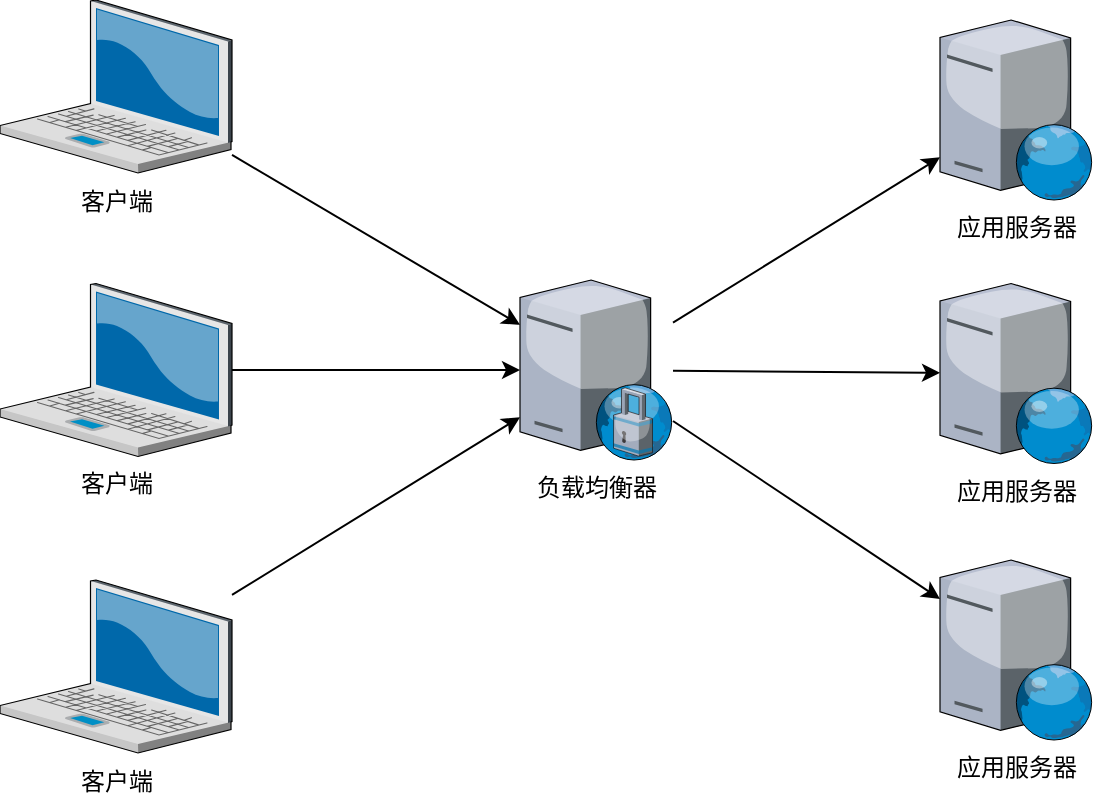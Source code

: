 <mxfile version="13.1.3" pages="3">
    <diagram id="6hGFLwfOUW9BJ-s0fimq" name="Page-1">
        <mxGraphModel dx="992" dy="577" grid="1" gridSize="10" guides="1" tooltips="1" connect="1" arrows="1" fold="1" page="1" pageScale="1" pageWidth="827" pageHeight="1169" math="0" shadow="0">
            <root>
                <mxCell id="0"/>
                <mxCell id="1" parent="0"/>
                <mxCell id="17" style="rounded=0;orthogonalLoop=1;jettySize=auto;html=1;" edge="1" parent="1" source="11" target="12">
                    <mxGeometry relative="1" as="geometry"/>
                </mxCell>
                <mxCell id="18" style="rounded=0;orthogonalLoop=1;jettySize=auto;html=1;" edge="1" parent="1" source="11" target="15">
                    <mxGeometry relative="1" as="geometry"/>
                </mxCell>
                <mxCell id="19" style="rounded=0;orthogonalLoop=1;jettySize=auto;html=1;" edge="1" parent="1" source="11" target="14">
                    <mxGeometry relative="1" as="geometry"/>
                </mxCell>
                <mxCell id="11" value="负载均衡器" style="verticalLabelPosition=bottom;aspect=fixed;html=1;verticalAlign=top;strokeColor=none;align=center;outlineConnect=0;shape=mxgraph.citrix.proxy_server;" vertex="1" parent="1">
                    <mxGeometry x="400" y="270" width="76.5" height="90" as="geometry"/>
                </mxCell>
                <mxCell id="12" value="应用服务器" style="verticalLabelPosition=bottom;aspect=fixed;html=1;verticalAlign=top;strokeColor=none;align=center;outlineConnect=0;shape=mxgraph.citrix.web_server;" vertex="1" parent="1">
                    <mxGeometry x="610" y="140" width="76.5" height="90" as="geometry"/>
                </mxCell>
                <mxCell id="16" style="edgeStyle=orthogonalEdgeStyle;rounded=0;orthogonalLoop=1;jettySize=auto;html=1;" edge="1" parent="1" source="13" target="11">
                    <mxGeometry relative="1" as="geometry"/>
                </mxCell>
                <mxCell id="13" value="客户端" style="verticalLabelPosition=bottom;aspect=fixed;html=1;verticalAlign=top;strokeColor=none;align=center;outlineConnect=0;shape=mxgraph.citrix.laptop_2;" vertex="1" parent="1">
                    <mxGeometry x="140" y="271.75" width="116" height="86.5" as="geometry"/>
                </mxCell>
                <mxCell id="14" value="应用服务器" style="verticalLabelPosition=bottom;aspect=fixed;html=1;verticalAlign=top;strokeColor=none;align=center;outlineConnect=0;shape=mxgraph.citrix.web_server;" vertex="1" parent="1">
                    <mxGeometry x="610" y="271.75" width="76.5" height="90" as="geometry"/>
                </mxCell>
                <mxCell id="15" value="应用服务器" style="verticalLabelPosition=bottom;aspect=fixed;html=1;verticalAlign=top;strokeColor=none;align=center;outlineConnect=0;shape=mxgraph.citrix.web_server;" vertex="1" parent="1">
                    <mxGeometry x="610" y="410" width="76.5" height="90" as="geometry"/>
                </mxCell>
                <mxCell id="35" style="edgeStyle=none;rounded=0;orthogonalLoop=1;jettySize=auto;html=1;" edge="1" parent="1" source="32" target="11">
                    <mxGeometry relative="1" as="geometry"/>
                </mxCell>
                <mxCell id="32" value="客户端" style="verticalLabelPosition=bottom;aspect=fixed;html=1;verticalAlign=top;strokeColor=none;align=center;outlineConnect=0;shape=mxgraph.citrix.laptop_2;" vertex="1" parent="1">
                    <mxGeometry x="140" y="130" width="116" height="86.5" as="geometry"/>
                </mxCell>
                <mxCell id="34" style="edgeStyle=none;rounded=0;orthogonalLoop=1;jettySize=auto;html=1;" edge="1" parent="1" source="33" target="11">
                    <mxGeometry relative="1" as="geometry"/>
                </mxCell>
                <mxCell id="33" value="客户端" style="verticalLabelPosition=bottom;aspect=fixed;html=1;verticalAlign=top;strokeColor=none;align=center;outlineConnect=0;shape=mxgraph.citrix.laptop_2;" vertex="1" parent="1">
                    <mxGeometry x="140" y="420" width="116" height="86.5" as="geometry"/>
                </mxCell>
            </root>
        </mxGraphModel>
    </diagram>
    <diagram id="xOgin5ymErD6-PJLZMhM" name="第 2 页">
        <mxGraphModel dx="992" dy="577" grid="1" gridSize="10" guides="1" tooltips="1" connect="1" arrows="1" fold="1" page="1" pageScale="1" pageWidth="827" pageHeight="1169" math="0" shadow="0">
            <root>
                <mxCell id="IGzKa7yWNNSoGeHba5V3-0"/>
                <mxCell id="IGzKa7yWNNSoGeHba5V3-1" parent="IGzKa7yWNNSoGeHba5V3-0"/>
                <mxCell id="IGzKa7yWNNSoGeHba5V3-2" style="edgeStyle=none;rounded=0;orthogonalLoop=1;jettySize=auto;html=1;" edge="1" parent="IGzKa7yWNNSoGeHba5V3-1" source="IGzKa7yWNNSoGeHba5V3-3" target="IGzKa7yWNNSoGeHba5V3-4">
                    <mxGeometry relative="1" as="geometry"/>
                </mxCell>
                <mxCell id="IGzKa7yWNNSoGeHba5V3-3" value="客户端" style="verticalLabelPosition=bottom;aspect=fixed;html=1;verticalAlign=top;strokeColor=none;align=center;outlineConnect=0;shape=mxgraph.citrix.laptop_2;" vertex="1" parent="IGzKa7yWNNSoGeHba5V3-1">
                    <mxGeometry x="230" y="340" width="116" height="86.5" as="geometry"/>
                </mxCell>
                <mxCell id="IGzKa7yWNNSoGeHba5V3-4" value="应用服务器" style="verticalLabelPosition=bottom;aspect=fixed;html=1;verticalAlign=top;strokeColor=none;align=center;outlineConnect=0;shape=mxgraph.citrix.web_server;" vertex="1" parent="IGzKa7yWNNSoGeHba5V3-1">
                    <mxGeometry x="550" y="480" width="76.5" height="90" as="geometry"/>
                </mxCell>
                <mxCell id="IGzKa7yWNNSoGeHba5V3-5" style="edgeStyle=none;rounded=0;orthogonalLoop=1;jettySize=auto;html=1;" edge="1" parent="IGzKa7yWNNSoGeHba5V3-1" source="IGzKa7yWNNSoGeHba5V3-6" target="IGzKa7yWNNSoGeHba5V3-4">
                    <mxGeometry relative="1" as="geometry"/>
                </mxCell>
                <mxCell id="IGzKa7yWNNSoGeHba5V3-6" value="客户端" style="verticalLabelPosition=bottom;aspect=fixed;html=1;verticalAlign=top;strokeColor=none;align=center;outlineConnect=0;shape=mxgraph.citrix.laptop_2;" vertex="1" parent="IGzKa7yWNNSoGeHba5V3-1">
                    <mxGeometry x="230" y="480" width="116" height="86.5" as="geometry"/>
                </mxCell>
                <mxCell id="IGzKa7yWNNSoGeHba5V3-7" style="edgeStyle=none;rounded=0;orthogonalLoop=1;jettySize=auto;html=1;" edge="1" parent="IGzKa7yWNNSoGeHba5V3-1" source="IGzKa7yWNNSoGeHba5V3-8" target="IGzKa7yWNNSoGeHba5V3-4">
                    <mxGeometry relative="1" as="geometry"/>
                </mxCell>
                <mxCell id="IGzKa7yWNNSoGeHba5V3-8" value="客户端" style="verticalLabelPosition=bottom;aspect=fixed;html=1;verticalAlign=top;strokeColor=none;align=center;outlineConnect=0;shape=mxgraph.citrix.laptop_2;" vertex="1" parent="IGzKa7yWNNSoGeHba5V3-1">
                    <mxGeometry x="230" y="620" width="116" height="86.5" as="geometry"/>
                </mxCell>
            </root>
        </mxGraphModel>
    </diagram>
    <diagram id="rujIYUcWG3dFiwUMQ1Py" name="第 3 页">
        <mxGraphModel dx="992" dy="577" grid="1" gridSize="10" guides="1" tooltips="1" connect="1" arrows="1" fold="1" page="1" pageScale="1" pageWidth="827" pageHeight="1169" math="0" shadow="0">
            <root>
                <mxCell id="HFduEuq_G43tTKBgMeKg-0"/>
                <mxCell id="HFduEuq_G43tTKBgMeKg-1" parent="HFduEuq_G43tTKBgMeKg-0"/>
                <mxCell id="eanYD6KII5XPU72bwJlt-0" style="rounded=0;orthogonalLoop=1;jettySize=auto;html=1;" edge="1" parent="HFduEuq_G43tTKBgMeKg-1" source="eanYD6KII5XPU72bwJlt-3" target="eanYD6KII5XPU72bwJlt-4">
                    <mxGeometry relative="1" as="geometry"/>
                </mxCell>
                <mxCell id="eanYD6KII5XPU72bwJlt-1" style="rounded=0;orthogonalLoop=1;jettySize=auto;html=1;" edge="1" parent="HFduEuq_G43tTKBgMeKg-1" source="eanYD6KII5XPU72bwJlt-3" target="eanYD6KII5XPU72bwJlt-8">
                    <mxGeometry relative="1" as="geometry"/>
                </mxCell>
                <mxCell id="eanYD6KII5XPU72bwJlt-2" style="rounded=0;orthogonalLoop=1;jettySize=auto;html=1;" edge="1" parent="HFduEuq_G43tTKBgMeKg-1" source="eanYD6KII5XPU72bwJlt-3" target="eanYD6KII5XPU72bwJlt-7">
                    <mxGeometry relative="1" as="geometry"/>
                </mxCell>
                <mxCell id="eanYD6KII5XPU72bwJlt-3" value="负载均衡器" style="verticalLabelPosition=bottom;aspect=fixed;html=1;verticalAlign=top;strokeColor=none;align=center;outlineConnect=0;shape=mxgraph.citrix.proxy_server;" vertex="1" parent="HFduEuq_G43tTKBgMeKg-1">
                    <mxGeometry x="300" y="181.75" width="76.5" height="90" as="geometry"/>
                </mxCell>
                <mxCell id="eanYD6KII5XPU72bwJlt-4" value="应用服务器" style="verticalLabelPosition=bottom;aspect=fixed;html=1;verticalAlign=top;strokeColor=none;align=center;outlineConnect=0;shape=mxgraph.citrix.web_server;" vertex="1" parent="HFduEuq_G43tTKBgMeKg-1">
                    <mxGeometry x="590" y="132.5" width="76.5" height="90" as="geometry"/>
                </mxCell>
                <mxCell id="eanYD6KII5XPU72bwJlt-7" value="应用服务器" style="verticalLabelPosition=bottom;aspect=fixed;html=1;verticalAlign=top;strokeColor=none;align=center;outlineConnect=0;shape=mxgraph.citrix.web_server;" vertex="1" parent="HFduEuq_G43tTKBgMeKg-1">
                    <mxGeometry x="590" y="264.25" width="76.5" height="90" as="geometry"/>
                </mxCell>
                <mxCell id="eanYD6KII5XPU72bwJlt-8" value="应用服务器" style="verticalLabelPosition=bottom;aspect=fixed;html=1;verticalAlign=top;strokeColor=none;align=center;outlineConnect=0;shape=mxgraph.citrix.web_server;" vertex="1" parent="HFduEuq_G43tTKBgMeKg-1">
                    <mxGeometry x="590" y="402.5" width="76.5" height="90" as="geometry"/>
                </mxCell>
                <mxCell id="eanYD6KII5XPU72bwJlt-9" style="edgeStyle=none;rounded=0;orthogonalLoop=1;jettySize=auto;html=1;" edge="1" parent="HFduEuq_G43tTKBgMeKg-1" source="eanYD6KII5XPU72bwJlt-10" target="eanYD6KII5XPU72bwJlt-3">
                    <mxGeometry relative="1" as="geometry"/>
                </mxCell>
                <mxCell id="ajFaWlNfwJyIs18dWhUf-9" value="③" style="edgeLabel;html=1;align=center;verticalAlign=middle;resizable=0;points=[];fontSize=20;" vertex="1" connectable="0" parent="eanYD6KII5XPU72bwJlt-9">
                    <mxGeometry x="0.325" relative="1" as="geometry">
                        <mxPoint x="-34.9" y="5.76" as="offset"/>
                    </mxGeometry>
                </mxCell>
                <mxCell id="ajFaWlNfwJyIs18dWhUf-10" style="edgeStyle=none;rounded=0;orthogonalLoop=1;jettySize=auto;html=1;fontSize=20;" edge="1" parent="HFduEuq_G43tTKBgMeKg-1" source="eanYD6KII5XPU72bwJlt-10" target="ajFaWlNfwJyIs18dWhUf-0">
                    <mxGeometry relative="1" as="geometry"/>
                </mxCell>
                <mxCell id="ajFaWlNfwJyIs18dWhUf-11" value="③" style="edgeLabel;html=1;align=center;verticalAlign=middle;resizable=0;points=[];fontSize=20;" vertex="1" connectable="0" parent="ajFaWlNfwJyIs18dWhUf-10">
                    <mxGeometry x="0.217" y="2" relative="1" as="geometry">
                        <mxPoint x="-26.31" y="-4.77" as="offset"/>
                    </mxGeometry>
                </mxCell>
                <mxCell id="eanYD6KII5XPU72bwJlt-10" value="客户端" style="verticalLabelPosition=bottom;aspect=fixed;html=1;verticalAlign=top;strokeColor=none;align=center;outlineConnect=0;shape=mxgraph.citrix.laptop_2;" vertex="1" parent="HFduEuq_G43tTKBgMeKg-1">
                    <mxGeometry x="20.5" y="260" width="116" height="86.5" as="geometry"/>
                </mxCell>
                <mxCell id="eanYD6KII5XPU72bwJlt-13" value="DNS服务器" style="verticalLabelPosition=bottom;aspect=fixed;html=1;verticalAlign=top;strokeColor=none;align=center;outlineConnect=0;shape=mxgraph.citrix.dns_server;" vertex="1" parent="HFduEuq_G43tTKBgMeKg-1">
                    <mxGeometry x="60" y="40" width="76.5" height="92.5" as="geometry"/>
                </mxCell>
                <mxCell id="ajFaWlNfwJyIs18dWhUf-12" style="edgeStyle=none;rounded=0;orthogonalLoop=1;jettySize=auto;html=1;fontSize=20;" edge="1" parent="HFduEuq_G43tTKBgMeKg-1" source="ajFaWlNfwJyIs18dWhUf-0" target="eanYD6KII5XPU72bwJlt-4">
                    <mxGeometry relative="1" as="geometry"/>
                </mxCell>
                <mxCell id="ajFaWlNfwJyIs18dWhUf-13" style="edgeStyle=none;rounded=0;orthogonalLoop=1;jettySize=auto;html=1;fontSize=20;" edge="1" parent="HFduEuq_G43tTKBgMeKg-1" source="ajFaWlNfwJyIs18dWhUf-0" target="eanYD6KII5XPU72bwJlt-7">
                    <mxGeometry relative="1" as="geometry"/>
                </mxCell>
                <mxCell id="ajFaWlNfwJyIs18dWhUf-14" style="edgeStyle=none;rounded=0;orthogonalLoop=1;jettySize=auto;html=1;fontSize=20;" edge="1" parent="HFduEuq_G43tTKBgMeKg-1" source="ajFaWlNfwJyIs18dWhUf-0" target="eanYD6KII5XPU72bwJlt-8">
                    <mxGeometry relative="1" as="geometry"/>
                </mxCell>
                <mxCell id="ajFaWlNfwJyIs18dWhUf-0" value="负载均衡器" style="verticalLabelPosition=bottom;aspect=fixed;html=1;verticalAlign=top;strokeColor=none;align=center;outlineConnect=0;shape=mxgraph.citrix.proxy_server;" vertex="1" parent="HFduEuq_G43tTKBgMeKg-1">
                    <mxGeometry x="300" y="330" width="76.5" height="90" as="geometry"/>
                </mxCell>
                <mxCell id="ajFaWlNfwJyIs18dWhUf-4" value="" style="endArrow=classic;html=1;" edge="1" parent="HFduEuq_G43tTKBgMeKg-1">
                    <mxGeometry width="50" height="50" relative="1" as="geometry">
                        <mxPoint x="70" y="260" as="sourcePoint"/>
                        <mxPoint x="70" y="160" as="targetPoint"/>
                    </mxGeometry>
                </mxCell>
                <mxCell id="ajFaWlNfwJyIs18dWhUf-7" value="①" style="edgeLabel;html=1;align=center;verticalAlign=middle;resizable=0;points=[];fontSize=20;" vertex="1" connectable="0" parent="ajFaWlNfwJyIs18dWhUf-4">
                    <mxGeometry x="0.356" y="4" relative="1" as="geometry">
                        <mxPoint x="4" y="17" as="offset"/>
                    </mxGeometry>
                </mxCell>
                <mxCell id="ajFaWlNfwJyIs18dWhUf-5" value="" style="endArrow=classic;html=1;" edge="1" parent="HFduEuq_G43tTKBgMeKg-1">
                    <mxGeometry width="50" height="50" relative="1" as="geometry">
                        <mxPoint x="110" y="160" as="sourcePoint"/>
                        <mxPoint x="110" y="260" as="targetPoint"/>
                    </mxGeometry>
                </mxCell>
                <mxCell id="ajFaWlNfwJyIs18dWhUf-8" value="②" style="edgeLabel;html=1;align=center;verticalAlign=middle;resizable=0;points=[];fontSize=20;" vertex="1" connectable="0" parent="ajFaWlNfwJyIs18dWhUf-5">
                    <mxGeometry x="-0.396" y="2" relative="1" as="geometry">
                        <mxPoint x="-2" y="19" as="offset"/>
                    </mxGeometry>
                </mxCell>
            </root>
        </mxGraphModel>
    </diagram>
</mxfile>